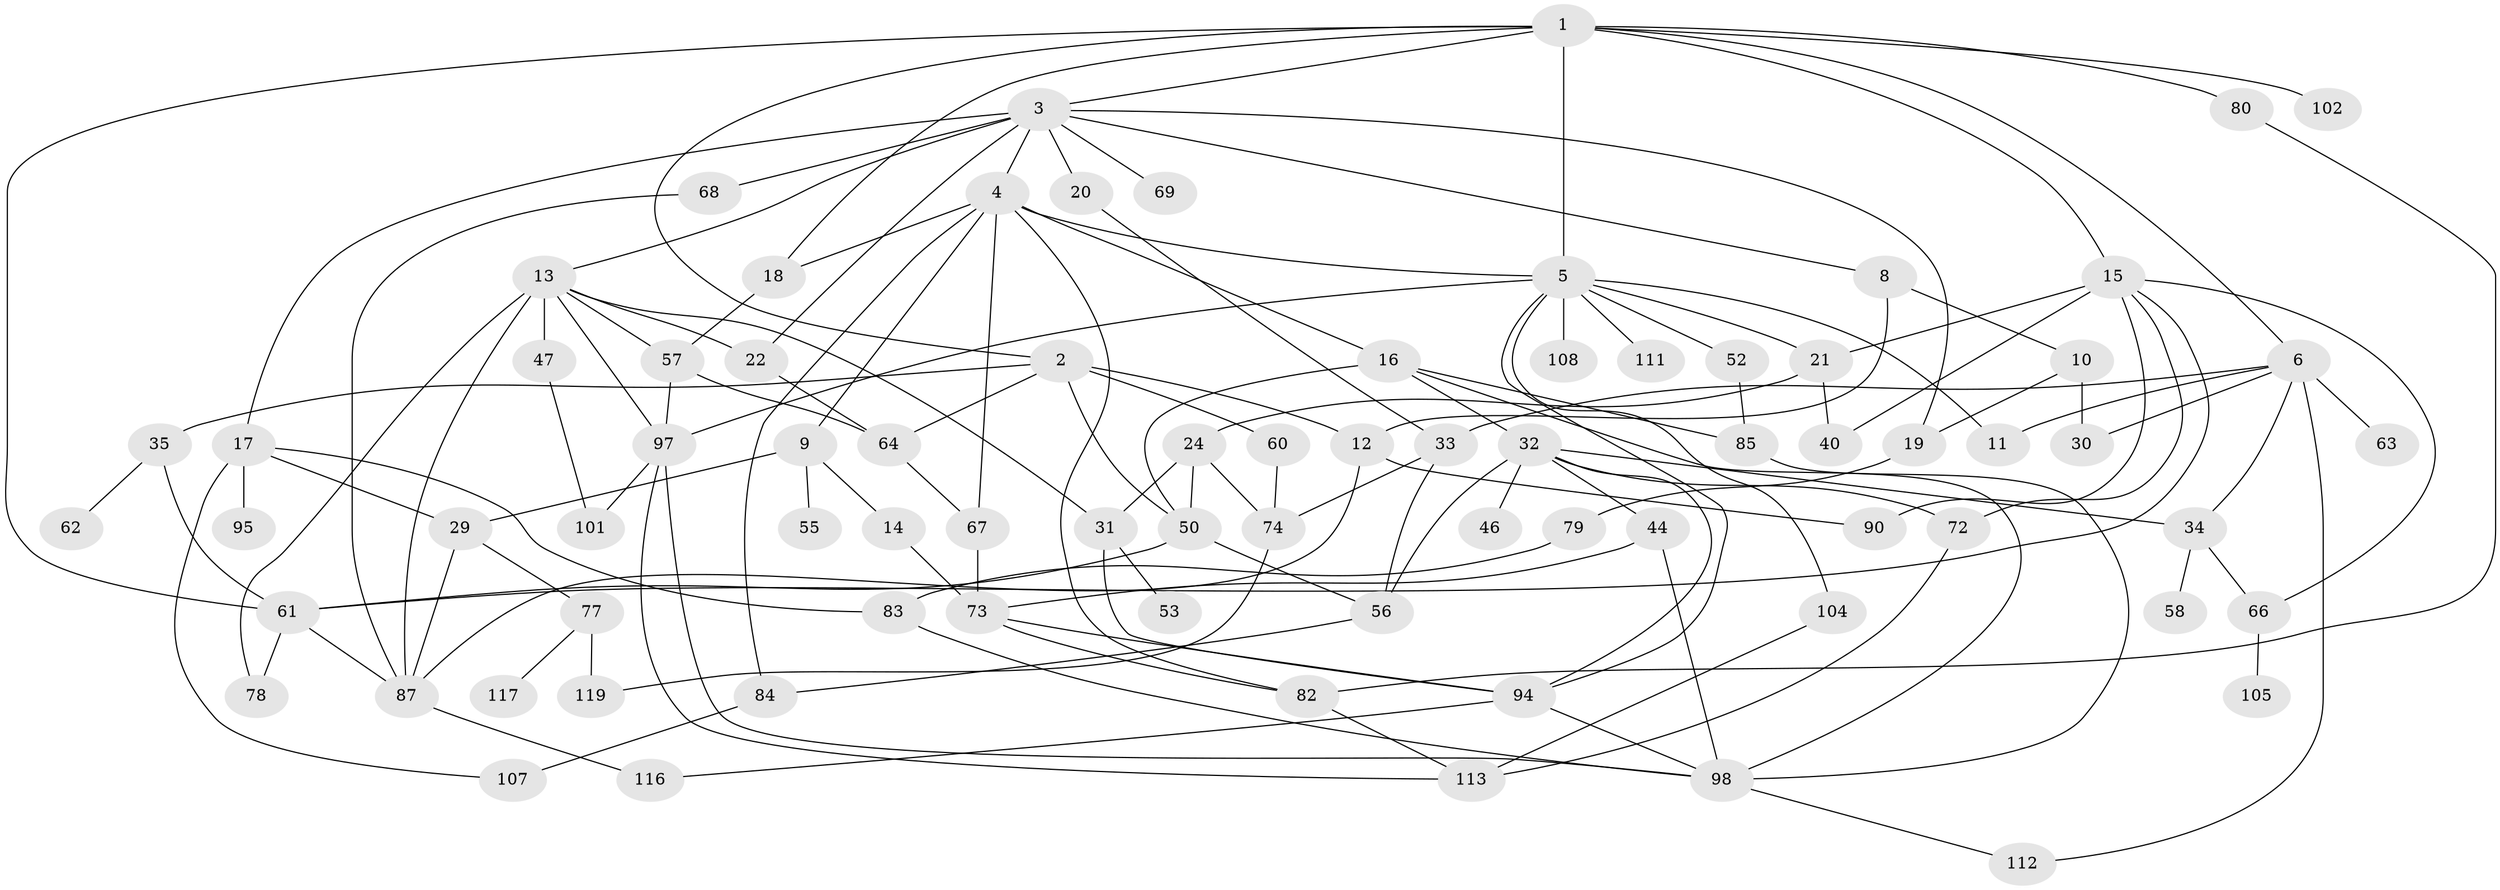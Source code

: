 // original degree distribution, {9: 0.008130081300813009, 7: 0.024390243902439025, 6: 0.024390243902439025, 5: 0.08943089430894309, 3: 0.22764227642276422, 2: 0.3008130081300813, 4: 0.17073170731707318, 1: 0.15447154471544716}
// Generated by graph-tools (version 1.1) at 2025/41/03/06/25 10:41:29]
// undirected, 78 vertices, 136 edges
graph export_dot {
graph [start="1"]
  node [color=gray90,style=filled];
  1 [super="+54"];
  2 [super="+65"];
  3 [super="+7"];
  4 [super="+38"];
  5 [super="+27"];
  6 [super="+45"];
  8;
  9 [super="+28"];
  10;
  11;
  12 [super="+42"];
  13 [super="+23"];
  14 [super="+25"];
  15 [super="+37"];
  16 [super="+43"];
  17 [super="+91"];
  18 [super="+123"];
  19 [super="+49"];
  20;
  21;
  22;
  24 [super="+26"];
  29 [super="+110"];
  30 [super="+59"];
  31 [super="+48"];
  32 [super="+36"];
  33 [super="+51"];
  34 [super="+39"];
  35;
  40 [super="+41"];
  44;
  46;
  47;
  50 [super="+99"];
  52;
  53;
  55 [super="+70"];
  56 [super="+96"];
  57 [super="+118"];
  58;
  60 [super="+93"];
  61 [super="+71"];
  62 [super="+88"];
  63;
  64 [super="+120"];
  66 [super="+81"];
  67;
  68;
  69;
  72 [super="+76"];
  73 [super="+86"];
  74 [super="+75"];
  77 [super="+115"];
  78;
  79;
  80 [super="+92"];
  82;
  83 [super="+121"];
  84 [super="+103"];
  85;
  87 [super="+89"];
  90;
  94 [super="+122"];
  95;
  97 [super="+100"];
  98 [super="+106"];
  101;
  102;
  104 [super="+109"];
  105;
  107;
  108;
  111;
  112;
  113 [super="+114"];
  116;
  117;
  119;
  1 -- 2;
  1 -- 3;
  1 -- 5;
  1 -- 6;
  1 -- 15;
  1 -- 18;
  1 -- 80;
  1 -- 102;
  1 -- 61;
  2 -- 12;
  2 -- 35;
  2 -- 60;
  2 -- 50;
  2 -- 64;
  3 -- 4;
  3 -- 8;
  3 -- 22;
  3 -- 68;
  3 -- 19;
  3 -- 17;
  3 -- 20;
  3 -- 69;
  3 -- 13;
  4 -- 9;
  4 -- 16;
  4 -- 82;
  4 -- 84;
  4 -- 18;
  4 -- 67;
  4 -- 5;
  5 -- 11;
  5 -- 52;
  5 -- 104;
  5 -- 111;
  5 -- 97;
  5 -- 21;
  5 -- 108;
  5 -- 94;
  6 -- 34;
  6 -- 63;
  6 -- 112;
  6 -- 11;
  6 -- 33;
  6 -- 30;
  8 -- 10;
  8 -- 12;
  9 -- 14;
  9 -- 29;
  9 -- 55;
  10 -- 19;
  10 -- 30;
  12 -- 87;
  12 -- 90;
  13 -- 47;
  13 -- 87;
  13 -- 78;
  13 -- 22;
  13 -- 31;
  13 -- 57;
  13 -- 97;
  14 -- 73;
  15 -- 21;
  15 -- 90;
  15 -- 66;
  15 -- 72;
  15 -- 61;
  15 -- 40;
  16 -- 32;
  16 -- 85;
  16 -- 50;
  16 -- 98;
  17 -- 107;
  17 -- 29;
  17 -- 95;
  17 -- 83;
  18 -- 57;
  19 -- 79;
  20 -- 33;
  21 -- 24;
  21 -- 40;
  22 -- 64;
  24 -- 74;
  24 -- 50;
  24 -- 31;
  29 -- 77;
  29 -- 87;
  31 -- 53;
  31 -- 94;
  32 -- 34;
  32 -- 56 [weight=2];
  32 -- 44;
  32 -- 46;
  32 -- 72;
  32 -- 94;
  33 -- 56;
  33 -- 74;
  34 -- 66;
  34 -- 58;
  35 -- 62;
  35 -- 61;
  44 -- 73;
  44 -- 98;
  47 -- 101;
  50 -- 61;
  50 -- 56;
  52 -- 85;
  56 -- 84;
  57 -- 64;
  57 -- 97;
  60 -- 74;
  61 -- 78;
  61 -- 87;
  64 -- 67;
  66 -- 105;
  67 -- 73;
  68 -- 87;
  72 -- 113;
  73 -- 82;
  73 -- 94;
  74 -- 119;
  77 -- 119;
  77 -- 117;
  79 -- 83;
  80 -- 82;
  82 -- 113;
  83 -- 98;
  84 -- 107;
  85 -- 98;
  87 -- 116;
  94 -- 98;
  94 -- 116;
  97 -- 101;
  97 -- 98;
  97 -- 113;
  98 -- 112;
  104 -- 113;
}
